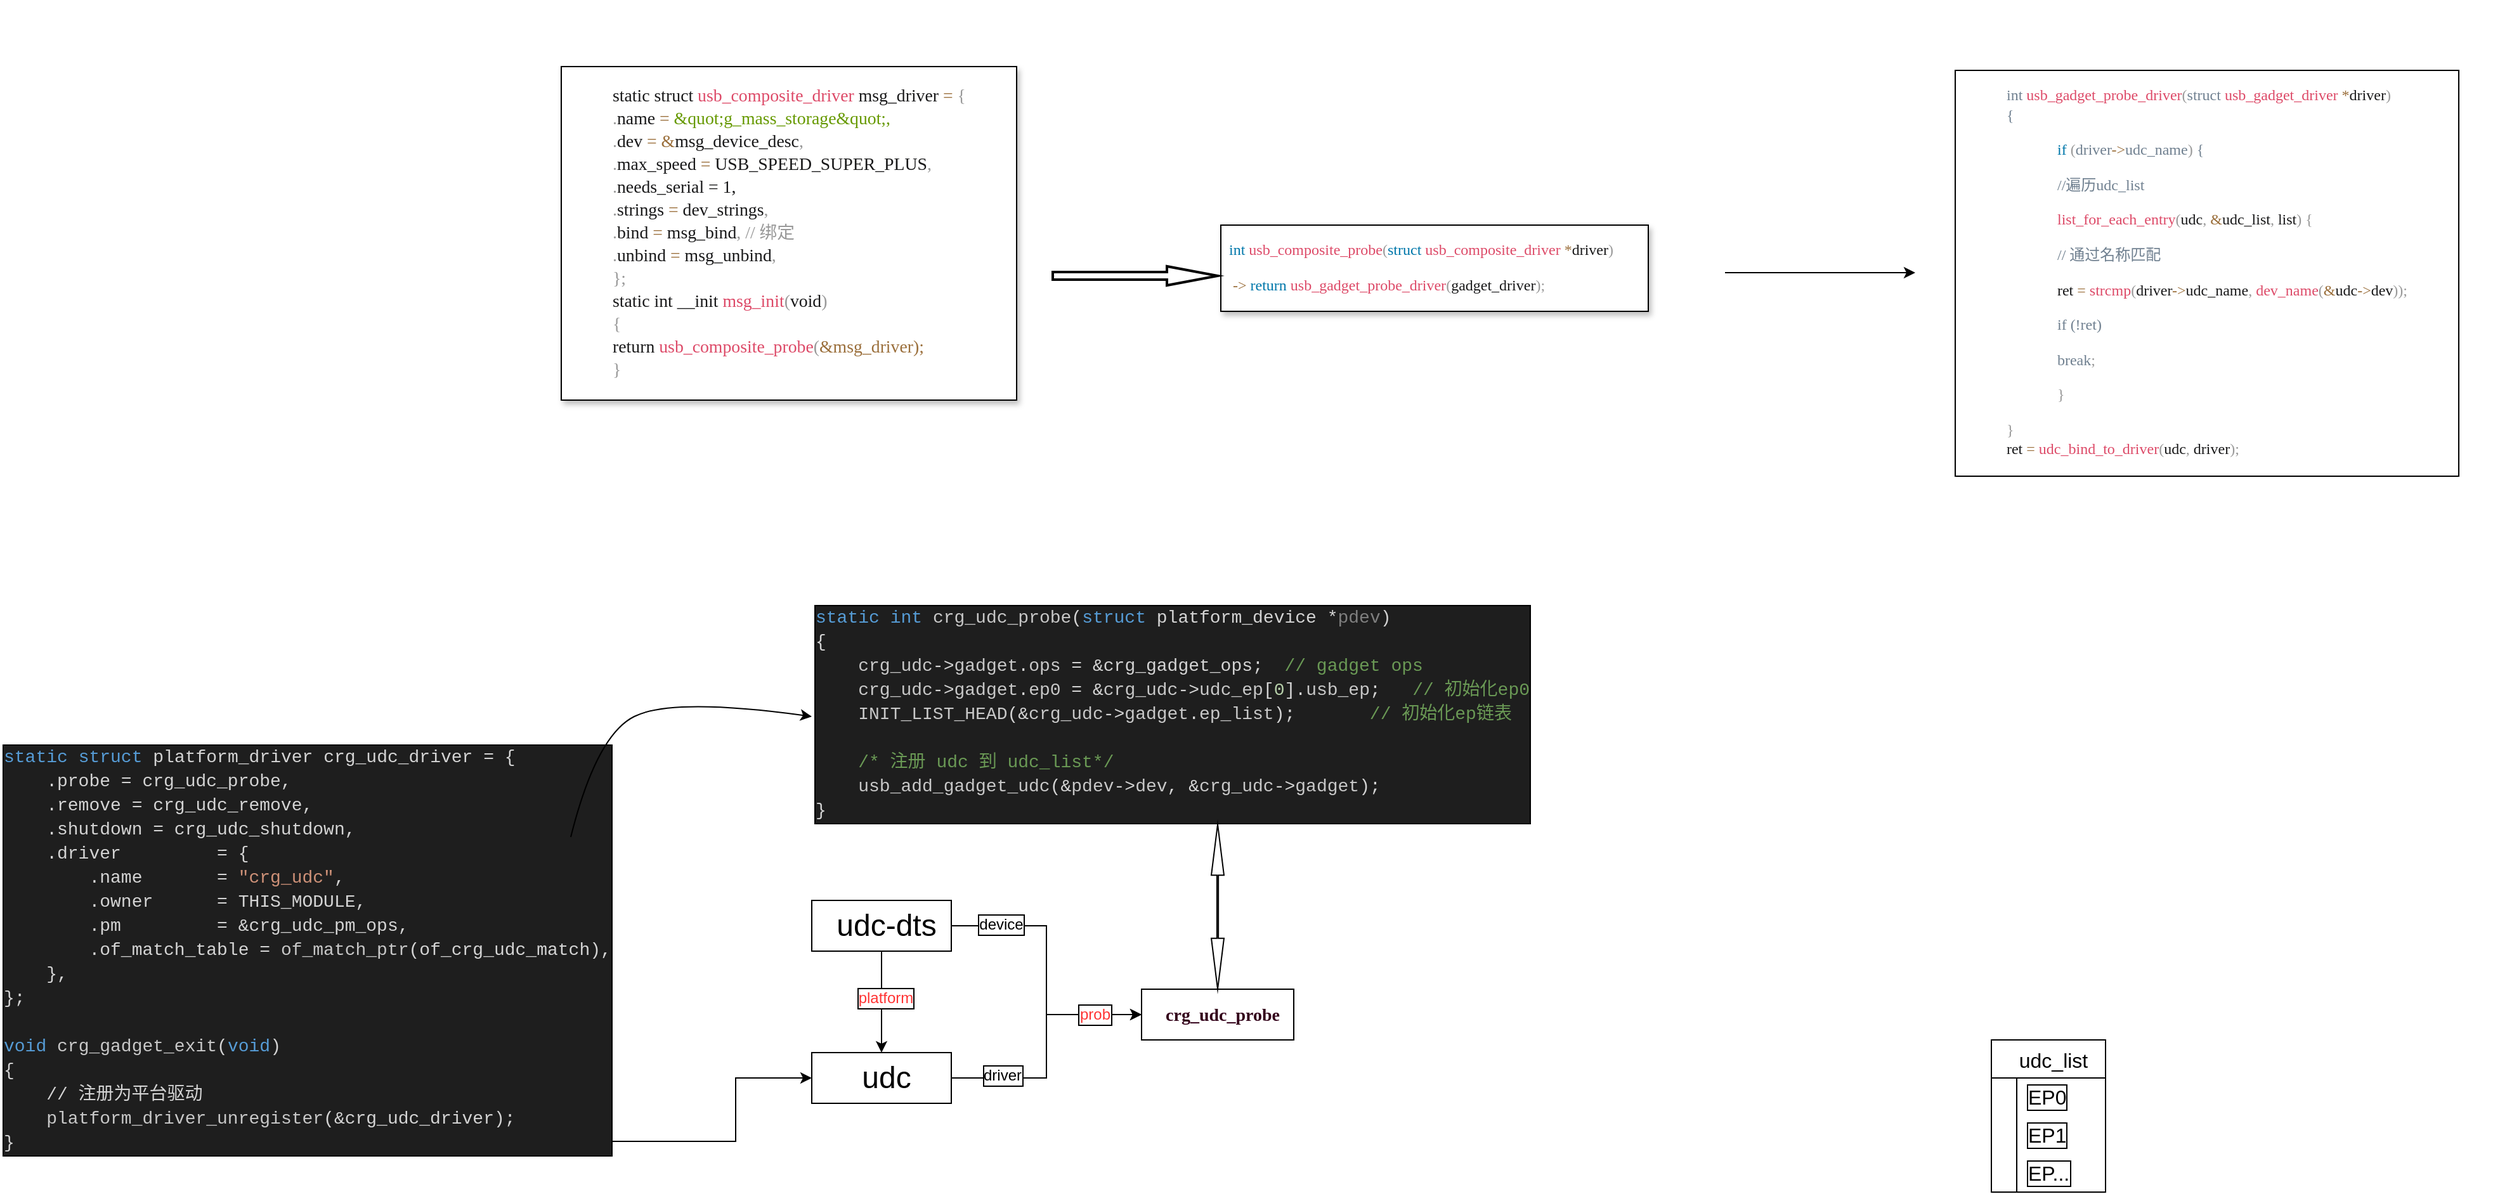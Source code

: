 <mxfile version="24.6.4" type="github">
  <diagram name="第 1 页" id="PCkdRjPO7_-sSv6l2gZ-">
    <mxGraphModel dx="3974" dy="1302" grid="1" gridSize="10" guides="1" tooltips="1" connect="1" arrows="1" fold="1" page="1" pageScale="1" pageWidth="827" pageHeight="1169" math="0" shadow="0">
      <root>
        <mxCell id="0" />
        <mxCell id="1" parent="0" />
        <mxCell id="ESOyB9AYNR1p5BY9LJph-37" value="&lt;div style=&quot;line-height: 1.3;font-family: Source Code Pro; text-align: left; vertical-align: top; color: #0077AA; font-size: 13.896px; font-style: normal; font-weight: normal;&quot;&gt;&lt;blockquote style=&quot;color: #19191A;&quot;&gt;&lt;span&gt;static&lt;/span&gt;&lt;span style=&quot;color: #19191A;&quot;&gt; &lt;/span&gt;&lt;span&gt;struct&lt;/span&gt;&lt;span style=&quot;color: #19191A;&quot;&gt; &lt;/span&gt;&lt;span style=&quot;color: #DD4A68;&quot;&gt;usb_composite_driver&lt;/span&gt;&lt;span style=&quot;color: #19191A;&quot;&gt; msg_driver &lt;/span&gt;&lt;span style=&quot;color: #9A6E3A;&quot;&gt;=&lt;/span&gt;&lt;span style=&quot;color: #19191A;&quot;&gt; &lt;/span&gt;&lt;span style=&quot;color: #999999;&quot;&gt;{&lt;br&gt;&lt;/span&gt;&lt;span style=&quot;color: #999999;&quot;&gt;.&lt;/span&gt;&lt;span&gt;name       &lt;/span&gt;&lt;span style=&quot;color: #9A6E3A;&quot;&gt;=&lt;/span&gt;&lt;span&gt; &lt;/span&gt;&lt;span style=&quot;color: #669900;&quot;&gt;&amp;amp;quot;g_mass_storage&amp;amp;quot;,&lt;br&gt;&lt;/span&gt;&lt;span style=&quot;color: #999999;&quot;&gt;.&lt;/span&gt;&lt;span&gt;dev        &lt;/span&gt;&lt;span style=&quot;color: #9A6E3A;&quot;&gt;=&lt;/span&gt;&lt;span&gt; &lt;/span&gt;&lt;span style=&quot;color: #9A6E3A;&quot;&gt;&amp;amp;&lt;/span&gt;&lt;span&gt;msg_device_desc&lt;/span&gt;&lt;span style=&quot;color: #999999;&quot;&gt;,&lt;br&gt;&lt;/span&gt;&lt;span style=&quot;color: #999999;&quot;&gt;.&lt;/span&gt;&lt;span&gt;max_speed  &lt;/span&gt;&lt;span style=&quot;color: #9A6E3A;&quot;&gt;=&lt;/span&gt;&lt;span&gt; USB_SPEED_SUPER_PLUS&lt;/span&gt;&lt;span style=&quot;color: #999999;&quot;&gt;,&lt;br&gt;&lt;/span&gt;&lt;span style=&quot;color: #999999;&quot;&gt;.&lt;/span&gt;&lt;span&gt;needs_serial   = 1,&lt;br&gt;&lt;/span&gt;&lt;span style=&quot;color: #999999;&quot;&gt;.&lt;/span&gt;&lt;span&gt;strings    &lt;/span&gt;&lt;span style=&quot;color: #9A6E3A;&quot;&gt;=&lt;/span&gt;&lt;span&gt; dev_strings&lt;/span&gt;&lt;span style=&quot;color: #999999;&quot;&gt;,&lt;br&gt;&lt;/span&gt;&lt;span style=&quot;color: #999999;&quot;&gt;.&lt;/span&gt;&lt;span&gt;bind       &lt;/span&gt;&lt;span style=&quot;color: #9A6E3A;&quot;&gt;=&lt;/span&gt;&lt;span&gt; msg_bind&lt;/span&gt;&lt;span style=&quot;color: #999999;&quot;&gt;, // 绑定&lt;br&gt;&lt;/span&gt;&lt;span style=&quot;color: #999999;&quot;&gt;.&lt;/span&gt;&lt;span style=&quot;color: #19191A;&quot;&gt;unbind     &lt;/span&gt;&lt;span style=&quot;color: #9A6E3A;&quot;&gt;=&lt;/span&gt;&lt;span style=&quot;color: #19191A;&quot;&gt; msg_unbind&lt;/span&gt;&lt;span style=&quot;color: #999999;&quot;&gt;,&lt;br&gt;&lt;/span&gt;&lt;span style=&quot;color: #999999;&quot;&gt;}&lt;/span&gt;&lt;span style=&quot;color: #999999;&quot;&gt;;&lt;/span&gt;&lt;br&gt;&lt;span&gt;static&lt;/span&gt;&lt;span style=&quot;color: #19191A;&quot;&gt; &lt;/span&gt;&lt;span&gt;int&lt;/span&gt;&lt;span style=&quot;color: #19191A;&quot;&gt; __init &lt;/span&gt;&lt;span style=&quot;color: #DD4A68;&quot;&gt;msg_init&lt;/span&gt;&lt;span style=&quot;color: #999999;&quot;&gt;(&lt;/span&gt;&lt;span&gt;void&lt;/span&gt;&lt;span style=&quot;color: #999999;&quot;&gt;)&lt;br&gt;&lt;/span&gt;&lt;span style=&quot;color: #999999;&quot;&gt;{&lt;br&gt;&lt;/span&gt;&lt;span&gt;return&lt;/span&gt;&lt;span style=&quot;color: #19191A;&quot;&gt; &lt;/span&gt;&lt;span style=&quot;color: #DD4A68;&quot;&gt;usb_composite_probe&lt;/span&gt;&lt;span style=&quot;color: #999999;&quot;&gt;(&lt;/span&gt;&lt;span style=&quot;color: #9A6E3A;&quot;&gt;&amp;amp;msg_driver);&lt;br&gt;&lt;/span&gt;&lt;span style=&quot;color: #999999;&quot;&gt;}&lt;/span&gt;&lt;/blockquote&gt;&lt;p&gt;&lt;span&gt;&lt;/span&gt;&lt;/p&gt;&lt;p&gt;&lt;span&gt;&lt;/span&gt;&lt;/p&gt;&lt;p&gt;&lt;span&gt;&lt;/span&gt;&lt;/p&gt;&lt;p&gt;&lt;span&gt;&lt;/span&gt;&lt;/p&gt;&lt;p&gt;&lt;span&gt;&lt;/span&gt;&lt;/p&gt;&lt;p&gt;&lt;span&gt;&lt;/span&gt;&lt;/p&gt;&lt;/div&gt;" style="text;whiteSpace=wrap;html=1;labelBorderColor=default;textShadow=1;labelBackgroundColor=default;" parent="1" vertex="1">
          <mxGeometry x="-890" y="285" width="390" height="290" as="geometry" />
        </mxCell>
        <mxCell id="oMi_tc-Ln19UIqllwzs8-1" value="&lt;span id=&quot;boardmix-data-meta&quot;&gt;&lt;/span&gt;&lt;span id=&quot;boardmix-data-buffer&quot;&gt;&lt;/span&gt;" style="text;whiteSpace=wrap;html=1;" vertex="1" parent="1">
          <mxGeometry x="-110" y="420" width="30" height="20" as="geometry" />
        </mxCell>
        <mxCell id="oMi_tc-Ln19UIqllwzs8-2" value="&lt;span id=&quot;boardmix-data-meta&quot;&gt;&lt;/span&gt;&lt;span id=&quot;boardmix-data-buffer&quot;&gt;&lt;/span&gt;" style="text;whiteSpace=wrap;html=1;" vertex="1" parent="1">
          <mxGeometry x="-140" y="240" width="30" height="20" as="geometry" />
        </mxCell>
        <mxCell id="oMi_tc-Ln19UIqllwzs8-12" style="edgeStyle=orthogonalEdgeStyle;rounded=0;orthogonalLoop=1;jettySize=auto;html=1;fontFamily=Helvetica;fontSize=12;fontColor=default;labelBorderColor=default;labelBackgroundColor=default;" edge="1" parent="1" source="oMi_tc-Ln19UIqllwzs8-5" target="oMi_tc-Ln19UIqllwzs8-11">
          <mxGeometry relative="1" as="geometry" />
        </mxCell>
        <mxCell id="oMi_tc-Ln19UIqllwzs8-5" value="&lt;div style=&quot;line-height: 1.3;font-family: Source Code Pro; text-align: left; vertical-align: top; color: #19191A; font-size: 12.0px; font-style: normal; font-weight: normal;&quot;&gt;&lt;p style=&quot;color: #0077AA;&quot;&gt;&lt;span&gt;&amp;nbsp; int&lt;/span&gt;&lt;span style=&quot;color: #19191A;&quot;&gt; &lt;/span&gt;&lt;span style=&quot;color: #DD4A68;&quot;&gt;usb_composite_probe&lt;/span&gt;&lt;span style=&quot;color: #999999;&quot;&gt;(&lt;/span&gt;&lt;span&gt;struct&lt;/span&gt;&lt;span style=&quot;color: #19191A;&quot;&gt; &lt;/span&gt;&lt;span style=&quot;color: #DD4A68;&quot;&gt;usb_composite_driver&lt;/span&gt;&lt;span style=&quot;color: #19191A;&quot;&gt; &lt;/span&gt;&lt;span style=&quot;color: #9A6E3A;&quot;&gt;*&lt;/span&gt;&lt;span style=&quot;color: #19191A;&quot;&gt;driver&lt;/span&gt;&lt;span style=&quot;color: #999999;&quot;&gt;)&amp;nbsp; &amp;nbsp; &amp;nbsp; &amp;nbsp; &amp;nbsp;&lt;/span&gt;&lt;/p&gt;&lt;p&gt;&lt;span&gt;&lt;/span&gt;&lt;span style=&quot;color: #9A6E3A;&quot;&gt;&amp;nbsp; &amp;nbsp;-&amp;gt; &lt;/span&gt;&lt;span style=&quot;color: #0077AA;&quot;&gt;return&lt;/span&gt;&lt;span&gt; &lt;/span&gt;&lt;span style=&quot;color: #DD4A68;&quot;&gt;usb_gadget_probe_driver&lt;/span&gt;&lt;span style=&quot;color: #999999;&quot;&gt;(&lt;/span&gt;&lt;span&gt;gadget_driver&lt;/span&gt;&lt;span style=&quot;color: #999999;&quot;&gt;);&lt;/span&gt;&lt;/p&gt;&lt;/div&gt;" style="text;whiteSpace=wrap;html=1;labelBorderColor=default;textShadow=1;labelBackgroundColor=default;" vertex="1" parent="1">
          <mxGeometry x="-370" y="410" width="400" height="90" as="geometry" />
        </mxCell>
        <mxCell id="oMi_tc-Ln19UIqllwzs8-8" value="" style="verticalLabelPosition=bottom;verticalAlign=top;html=1;strokeWidth=2;shape=mxgraph.arrows2.arrow;dy=0.6;dx=40;notch=0;" vertex="1" parent="1">
          <mxGeometry x="-500" y="450" width="130" height="15" as="geometry" />
        </mxCell>
        <UserObject label="&lt;div style=&quot;line-height: 1.3; font-family: &amp;quot;Source Code Pro&amp;quot;; text-align: left; vertical-align: top; color: rgb(0, 119, 170);&quot;&gt;&lt;blockquote style=&quot;color: #708090;&quot;&gt;int&lt;span style=&quot;color: #19191A;&quot;&gt; &lt;/span&gt;&lt;span style=&quot;color: #DD4A68;&quot;&gt;usb_gadget_probe_driver&lt;/span&gt;&lt;span style=&quot;color: #999999;&quot;&gt;(&lt;/span&gt;struct&lt;span style=&quot;color: #19191A;&quot;&gt; &lt;/span&gt;&lt;span style=&quot;color: #DD4A68;&quot;&gt;usb_gadget_driver&lt;/span&gt;&lt;span style=&quot;color: #19191A;&quot;&gt; &lt;/span&gt;&lt;span style=&quot;color: #9A6E3A;&quot;&gt;*&lt;/span&gt;&lt;span style=&quot;color: #19191A;&quot;&gt;driver&lt;/span&gt;&lt;span style=&quot;color: #999999;&quot;&gt;)&lt;br&gt;&lt;/span&gt;{&lt;br&gt;&lt;/blockquote&gt;&lt;/div&gt;&lt;blockquote style=&quot;margin: 0 0 0 40px; border: none; padding: 0px;&quot;&gt;&lt;div style=&quot;line-height: 1.3; font-family: &amp;quot;Source Code Pro&amp;quot;; text-align: left; vertical-align: top; color: rgb(0, 119, 170);&quot;&gt;&lt;blockquote style=&quot;color: #708090;&quot;&gt;&lt;span style=&quot;color: #0077AA;&quot;&gt;if&lt;/span&gt; &lt;span style=&quot;color: #999999;&quot;&gt;(&lt;/span&gt;driver&lt;span style=&quot;color: #9A6E3A;&quot;&gt;-&amp;gt;&lt;/span&gt;udc_name&lt;span style=&quot;color: #999999;&quot;&gt;)&lt;/span&gt; {&lt;/blockquote&gt;&lt;/div&gt;&lt;div style=&quot;line-height: 1.3; font-family: &amp;quot;Source Code Pro&amp;quot;; text-align: left; vertical-align: top; color: rgb(0, 119, 170);&quot;&gt;&lt;blockquote style=&quot;color: #708090;&quot;&gt;         //遍历udc_list&lt;/blockquote&gt;&lt;/div&gt;&lt;div style=&quot;line-height: 1.3; font-family: &amp;quot;Source Code Pro&amp;quot;; text-align: left; vertical-align: top; color: rgb(0, 119, 170);&quot;&gt;&lt;blockquote style=&quot;color: #708090;&quot;&gt;&lt;span style=&quot;color: #DD4A68;&quot;&gt;list_for_each_entry&lt;/span&gt;&lt;span style=&quot;color: #999999;&quot;&gt;(&lt;/span&gt;&lt;span style=&quot;color: #19191A;&quot;&gt;udc&lt;/span&gt;&lt;span style=&quot;color: #999999;&quot;&gt;,&lt;/span&gt;&lt;span style=&quot;color: #19191A;&quot;&gt; &lt;/span&gt;&lt;span style=&quot;color: #9A6E3A;&quot;&gt;&amp;amp;&lt;/span&gt;&lt;span style=&quot;color: #19191A;&quot;&gt;udc_list&lt;/span&gt;&lt;span style=&quot;color: #999999;&quot;&gt;,&lt;/span&gt;&lt;span style=&quot;color: #19191A;&quot;&gt; list&lt;/span&gt;&lt;span style=&quot;color: #999999;&quot;&gt;)&lt;/span&gt;&lt;span style=&quot;color: #19191A;&quot;&gt; &lt;/span&gt;&lt;span style=&quot;color: #999999;&quot;&gt;{&lt;br&gt;&lt;/span&gt;&lt;/blockquote&gt;&lt;/div&gt;&lt;div style=&quot;line-height: 1.3; font-family: &amp;quot;Source Code Pro&amp;quot;; text-align: left; vertical-align: top; color: rgb(0, 119, 170);&quot;&gt;&lt;blockquote style=&quot;color: #708090;&quot;&gt;&lt;span style=&quot;color: #708090;&quot;&gt;// 通过名称匹配&lt;/span&gt;&lt;/blockquote&gt;&lt;/div&gt;&lt;div style=&quot;line-height: 1.3; font-family: &amp;quot;Source Code Pro&amp;quot;; text-align: left; vertical-align: top; color: rgb(0, 119, 170);&quot;&gt;&lt;blockquote style=&quot;color: #708090;&quot;&gt;&lt;span style=&quot;color: #19191A;&quot;&gt;            ret &lt;/span&gt;&lt;span style=&quot;color: #9A6E3A;&quot;&gt;=&lt;/span&gt;&lt;span style=&quot;color: #19191A;&quot;&gt; &lt;/span&gt;&lt;span style=&quot;color: #DD4A68;&quot;&gt;strcmp&lt;/span&gt;&lt;span style=&quot;color: #999999;&quot;&gt;(&lt;/span&gt;&lt;span style=&quot;color: #19191A;&quot;&gt;driver&lt;/span&gt;&lt;span style=&quot;color: #9A6E3A;&quot;&gt;-&amp;gt;&lt;/span&gt;&lt;span style=&quot;color: #19191A;&quot;&gt;udc_name&lt;/span&gt;&lt;span style=&quot;color: #999999;&quot;&gt;,&lt;/span&gt;&lt;span style=&quot;color: #19191A;&quot;&gt; &lt;/span&gt;&lt;span style=&quot;color: #DD4A68;&quot;&gt;dev_name&lt;/span&gt;&lt;span style=&quot;color: #999999;&quot;&gt;(&lt;/span&gt;&lt;span style=&quot;color: #9A6E3A;&quot;&gt;&amp;amp;&lt;/span&gt;&lt;span style=&quot;color: #19191A;&quot;&gt;udc&lt;/span&gt;&lt;span style=&quot;color: #9A6E3A;&quot;&gt;-&amp;gt;&lt;/span&gt;&lt;span style=&quot;color: #19191A;&quot;&gt;dev&lt;/span&gt;&lt;span style=&quot;color: #999999;&quot;&gt;)&lt;/span&gt;&lt;span style=&quot;color: #999999;&quot;&gt;)&lt;/span&gt;&lt;span style=&quot;color: #999999;&quot;&gt;;&lt;br&gt;&lt;/span&gt;&lt;/blockquote&gt;&lt;/div&gt;&lt;div style=&quot;line-height: 1.3; font-family: &amp;quot;Source Code Pro&amp;quot;; text-align: left; vertical-align: top; color: rgb(0, 119, 170);&quot;&gt;&lt;blockquote style=&quot;color: #708090;&quot;&gt;if (!ret)&lt;/blockquote&gt;&lt;/div&gt;&lt;div style=&quot;line-height: 1.3; font-family: &amp;quot;Source Code Pro&amp;quot;; text-align: left; vertical-align: top; color: rgb(0, 119, 170);&quot;&gt;&lt;blockquote style=&quot;color: #708090;&quot;&gt;break&lt;span style=&quot;color: #999999;&quot;&gt;;&lt;br&gt;&lt;/span&gt;&lt;/blockquote&gt;&lt;/div&gt;&lt;div style=&quot;line-height: 1.3; font-family: &amp;quot;Source Code Pro&amp;quot;; text-align: left; vertical-align: top; color: rgb(0, 119, 170);&quot;&gt;&lt;blockquote style=&quot;color: #708090;&quot;&gt;&lt;span style=&quot;color: #999999;&quot;&gt;}&lt;/span&gt;&lt;/blockquote&gt;&lt;/div&gt;&lt;/blockquote&gt;&lt;div style=&quot;line-height: 1.3; font-family: &amp;quot;Source Code Pro&amp;quot;; text-align: left; vertical-align: top; color: rgb(0, 119, 170);&quot;&gt;&lt;blockquote style=&quot;color: #708090;&quot;&gt;&lt;span style=&quot;color: #999999;&quot;&gt;}&lt;br&gt;&lt;/span&gt;&lt;span style=&quot;color: #19191A;&quot;&gt;    ret &lt;/span&gt;&lt;span style=&quot;color: #9A6E3A;&quot;&gt;=&lt;/span&gt;&lt;span style=&quot;color: #19191A;&quot;&gt; &lt;/span&gt;&lt;span style=&quot;color: #DD4A68;&quot;&gt;udc_bind_to_driver&lt;/span&gt;&lt;span style=&quot;color: #999999;&quot;&gt;(&lt;/span&gt;&lt;span style=&quot;color: #19191A;&quot;&gt;udc&lt;/span&gt;&lt;span style=&quot;color: #999999;&quot;&gt;,&lt;/span&gt;&lt;span style=&quot;color: #19191A;&quot;&gt; driver&lt;/span&gt;&lt;span style=&quot;color: #999999;&quot;&gt;)&lt;/span&gt;&lt;span style=&quot;color: #999999;&quot;&gt;;&lt;/span&gt;&lt;/blockquote&gt;&lt;p&gt;&lt;span style=&quot;color: #19191A;&quot;&gt;&lt;/span&gt;&lt;/p&gt;&lt;p&gt;&lt;span style=&quot;color: #19191A;&quot;&gt;&lt;/span&gt;&lt;/p&gt;&lt;p&gt;&lt;span style=&quot;color: #19191A;&quot;&gt;&lt;/span&gt;&lt;/p&gt;&lt;p&gt;&lt;span style=&quot;color: #19191A;&quot;&gt;&lt;/span&gt;&lt;/p&gt;&lt;p&gt;&lt;span style=&quot;color: #19191A;&quot;&gt;&lt;/span&gt;&lt;/p&gt;&lt;p&gt;&lt;span style=&quot;color: #19191A;&quot;&gt;&lt;/span&gt;&lt;/p&gt;&lt;p&gt;&lt;span style=&quot;color: #19191A;&quot;&gt;&lt;/span&gt;&lt;/p&gt;&lt;/div&gt;" placeholders="1" name="Variable" id="oMi_tc-Ln19UIqllwzs8-11">
          <mxCell style="text;html=1;strokeColor=none;fillColor=none;align=center;verticalAlign=middle;whiteSpace=wrap;overflow=hidden;fontFamily=Helvetica;fontSize=12;fontColor=default;labelBorderColor=default;labelBackgroundColor=default;" vertex="1" parent="1">
            <mxGeometry x="180" y="290" width="460" height="330" as="geometry" />
          </mxCell>
        </UserObject>
        <mxCell id="oMi_tc-Ln19UIqllwzs8-17" style="edgeStyle=orthogonalEdgeStyle;rounded=0;orthogonalLoop=1;jettySize=auto;html=1;exitX=0.5;exitY=1;exitDx=0;exitDy=0;fontFamily=Helvetica;fontSize=12;fontColor=default;labelBorderColor=default;labelBackgroundColor=default;" edge="1" parent="1" source="oMi_tc-Ln19UIqllwzs8-15" target="oMi_tc-Ln19UIqllwzs8-16">
          <mxGeometry relative="1" as="geometry" />
        </mxCell>
        <mxCell id="oMi_tc-Ln19UIqllwzs8-18" value="&lt;font color=&quot;#ff3333&quot;&gt;platform&lt;/font&gt;" style="edgeLabel;html=1;align=center;verticalAlign=middle;resizable=0;points=[];spacingLeft=8;fontFamily=Helvetica;fontSize=12;fontColor=default;labelBorderColor=default;labelBackgroundColor=default;fillColor=none;gradientColor=none;" vertex="1" connectable="0" parent="oMi_tc-Ln19UIqllwzs8-17">
          <mxGeometry x="-0.072" y="-1" relative="1" as="geometry">
            <mxPoint as="offset" />
          </mxGeometry>
        </mxCell>
        <mxCell id="oMi_tc-Ln19UIqllwzs8-19" style="edgeStyle=orthogonalEdgeStyle;rounded=0;orthogonalLoop=1;jettySize=auto;html=1;exitX=1;exitY=0.5;exitDx=0;exitDy=0;fontFamily=Helvetica;fontSize=12;fontColor=default;labelBorderColor=default;labelBackgroundColor=default;entryX=0;entryY=0.5;entryDx=0;entryDy=0;" edge="1" parent="1" source="oMi_tc-Ln19UIqllwzs8-15" target="oMi_tc-Ln19UIqllwzs8-20">
          <mxGeometry relative="1" as="geometry">
            <mxPoint x="-430" y="969.724" as="targetPoint" />
          </mxGeometry>
        </mxCell>
        <mxCell id="oMi_tc-Ln19UIqllwzs8-23" value="device" style="edgeLabel;html=1;align=center;verticalAlign=middle;resizable=0;points=[];spacingLeft=8;fontFamily=Helvetica;fontSize=12;fontColor=default;labelBorderColor=default;labelBackgroundColor=default;fillColor=none;gradientColor=none;" vertex="1" connectable="0" parent="oMi_tc-Ln19UIqllwzs8-19">
          <mxGeometry x="-0.682" y="1" relative="1" as="geometry">
            <mxPoint as="offset" />
          </mxGeometry>
        </mxCell>
        <mxCell id="oMi_tc-Ln19UIqllwzs8-15" value="udc-dts" style="whiteSpace=wrap;html=1;align=center;verticalAlign=middle;spacingLeft=8;fontFamily=Helvetica;fontSize=24;fontColor=default;labelBorderColor=none;labelBackgroundColor=default;fillColor=none;gradientColor=none;horizontal=1;" vertex="1" parent="1">
          <mxGeometry x="-690" y="950" width="110" height="40" as="geometry" />
        </mxCell>
        <mxCell id="oMi_tc-Ln19UIqllwzs8-21" style="edgeStyle=orthogonalEdgeStyle;rounded=0;orthogonalLoop=1;jettySize=auto;html=1;entryX=0;entryY=0.5;entryDx=0;entryDy=0;fontFamily=Helvetica;fontSize=12;fontColor=default;labelBorderColor=default;labelBackgroundColor=default;" edge="1" parent="1" source="oMi_tc-Ln19UIqllwzs8-16" target="oMi_tc-Ln19UIqllwzs8-20">
          <mxGeometry relative="1" as="geometry" />
        </mxCell>
        <mxCell id="oMi_tc-Ln19UIqllwzs8-22" value="&lt;font color=&quot;#ff3333&quot;&gt;prob&lt;/font&gt;" style="edgeLabel;html=1;align=center;verticalAlign=middle;resizable=0;points=[];spacingLeft=8;fontFamily=Helvetica;fontSize=12;fontColor=default;labelBorderColor=default;labelBackgroundColor=default;fillColor=none;gradientColor=none;" vertex="1" connectable="0" parent="oMi_tc-Ln19UIqllwzs8-21">
          <mxGeometry x="0.588" relative="1" as="geometry">
            <mxPoint as="offset" />
          </mxGeometry>
        </mxCell>
        <mxCell id="oMi_tc-Ln19UIqllwzs8-24" value="driver" style="edgeLabel;html=1;align=center;verticalAlign=middle;resizable=0;points=[];spacingLeft=8;fontFamily=Helvetica;fontSize=12;fontColor=default;labelBorderColor=default;labelBackgroundColor=default;fillColor=none;gradientColor=none;" vertex="1" connectable="0" parent="oMi_tc-Ln19UIqllwzs8-21">
          <mxGeometry x="-0.643" y="2" relative="1" as="geometry">
            <mxPoint as="offset" />
          </mxGeometry>
        </mxCell>
        <mxCell id="oMi_tc-Ln19UIqllwzs8-16" value="udc" style="whiteSpace=wrap;html=1;align=center;verticalAlign=middle;spacingLeft=8;fontFamily=Helvetica;fontSize=24;fontColor=default;labelBorderColor=none;labelBackgroundColor=default;fillColor=none;gradientColor=none;horizontal=1;" vertex="1" parent="1">
          <mxGeometry x="-690" y="1070" width="110" height="40" as="geometry" />
        </mxCell>
        <mxCell id="oMi_tc-Ln19UIqllwzs8-20" value="&lt;div&gt;&lt;div style=&quot;line-height: 19px;&quot;&gt;&lt;div style=&quot;font-size: 14px; line-height: 19px;&quot;&gt;&lt;div style=&quot;line-height: 19px;&quot;&gt;crg_udc_probe&lt;/div&gt;&lt;/div&gt;&lt;/div&gt;&lt;/div&gt;" style="whiteSpace=wrap;html=1;align=center;verticalAlign=middle;spacingLeft=8;fontFamily=Tahoma;fontSize=24;fontColor=#33001A;labelBorderColor=none;labelBackgroundColor=default;fillColor=none;gradientColor=none;horizontal=1;fontStyle=1" vertex="1" parent="1">
          <mxGeometry x="-430" y="1020" width="120" height="40" as="geometry" />
        </mxCell>
        <mxCell id="oMi_tc-Ln19UIqllwzs8-67" style="edgeStyle=orthogonalEdgeStyle;rounded=0;orthogonalLoop=1;jettySize=auto;html=1;exitX=1;exitY=1;exitDx=0;exitDy=0;entryX=0;entryY=0.5;entryDx=0;entryDy=0;fontFamily=Helvetica;fontSize=12;fontColor=default;labelBorderColor=default;labelBackgroundColor=default;" edge="1" parent="1" source="oMi_tc-Ln19UIqllwzs8-25" target="oMi_tc-Ln19UIqllwzs8-16">
          <mxGeometry relative="1" as="geometry">
            <Array as="points">
              <mxPoint x="-750" y="1140" />
              <mxPoint x="-750" y="1090" />
            </Array>
          </mxGeometry>
        </mxCell>
        <mxCell id="oMi_tc-Ln19UIqllwzs8-25" value="&lt;div style=&quot;color: #d4d4d4;background-color: #1e1e1e;font-family: Consolas, &#39;Courier New&#39;, monospace;font-weight: normal;font-size: 14px;line-height: 19px;white-space: pre;&quot;&gt;&lt;div&gt;&lt;span style=&quot;color: #569cd6;&quot;&gt;static&lt;/span&gt;&lt;span style=&quot;color: #d4d4d4;&quot;&gt; &lt;/span&gt;&lt;span style=&quot;color: #569cd6;&quot;&gt;struct&lt;/span&gt;&lt;span style=&quot;color: #d4d4d4;&quot;&gt; platform_driver crg_udc_driver = {&lt;/span&gt;&lt;/div&gt;&lt;div&gt;&lt;span style=&quot;color: #d4d4d4;&quot;&gt;&amp;nbsp; &amp;nbsp; .probe = crg_udc_probe,&lt;/span&gt;&lt;/div&gt;&lt;div&gt;&lt;span style=&quot;color: #d4d4d4;&quot;&gt;&amp;nbsp; &amp;nbsp; .remove = crg_udc_remove,&lt;/span&gt;&lt;/div&gt;&lt;div&gt;&lt;span style=&quot;color: #d4d4d4;&quot;&gt;&amp;nbsp; &amp;nbsp; .shutdown = crg_udc_shutdown,&lt;/span&gt;&lt;/div&gt;&lt;div&gt;&lt;span style=&quot;color: #d4d4d4;&quot;&gt;&amp;nbsp; &amp;nbsp; .driver &amp;nbsp; &amp;nbsp; &amp;nbsp; &amp;nbsp; = {&lt;/span&gt;&lt;/div&gt;&lt;div&gt;&lt;span style=&quot;color: #d4d4d4;&quot;&gt;&amp;nbsp; &amp;nbsp; &amp;nbsp; &amp;nbsp; .name &amp;nbsp; &amp;nbsp; &amp;nbsp; = &lt;/span&gt;&lt;span style=&quot;color: #ce9178;&quot;&gt;&quot;crg_udc&quot;&lt;/span&gt;&lt;span style=&quot;color: #d4d4d4;&quot;&gt;,&lt;/span&gt;&lt;/div&gt;&lt;div&gt;&lt;span style=&quot;color: #d4d4d4;&quot;&gt;&amp;nbsp; &amp;nbsp; &amp;nbsp; &amp;nbsp; .owner &amp;nbsp; &amp;nbsp; &amp;nbsp;= THIS_MODULE,&lt;/span&gt;&lt;/div&gt;&lt;div&gt;&lt;span style=&quot;color: #d4d4d4;&quot;&gt;&amp;nbsp; &amp;nbsp; &amp;nbsp; &amp;nbsp; .pm &amp;nbsp; &amp;nbsp; &amp;nbsp; &amp;nbsp; = &amp;amp;crg_udc_pm_ops,&lt;/span&gt;&lt;/div&gt;&lt;div&gt;&lt;span style=&quot;color: #d4d4d4;&quot;&gt;&amp;nbsp; &amp;nbsp; &amp;nbsp; &amp;nbsp; .of_match_table = &lt;/span&gt;&lt;span style=&quot;color: #c8c8c8;&quot;&gt;of_match_ptr&lt;/span&gt;&lt;span style=&quot;color: #d4d4d4;&quot;&gt;(of_crg_udc_match),&lt;/span&gt;&lt;/div&gt;&lt;div&gt;&lt;span style=&quot;color: #d4d4d4;&quot;&gt;&amp;nbsp; &amp;nbsp; },&lt;/span&gt;&lt;/div&gt;&lt;div&gt;&lt;span style=&quot;color: #d4d4d4;&quot;&gt;};&lt;/span&gt;&lt;/div&gt;&lt;br&gt;&lt;div&gt;&lt;span style=&quot;color: #569cd6;&quot;&gt;void&lt;/span&gt;&lt;span style=&quot;color: #d4d4d4;&quot;&gt; &lt;/span&gt;&lt;span style=&quot;color: #c8c8c8;&quot;&gt;crg_gadget_exit&lt;/span&gt;&lt;span style=&quot;color: #d4d4d4;&quot;&gt;(&lt;/span&gt;&lt;span style=&quot;color: #569cd6;&quot;&gt;void&lt;/span&gt;&lt;span style=&quot;color: #d4d4d4;&quot;&gt;)&lt;/span&gt;&lt;/div&gt;&lt;div&gt;&lt;span style=&quot;color: #d4d4d4;&quot;&gt;{&lt;/span&gt;&lt;/div&gt;&lt;div&gt;&lt;span style=&quot;color: #d4d4d4;&quot;&gt;    // 注册为平台驱动&lt;/span&gt;&lt;/div&gt;&lt;div&gt;&lt;span style=&quot;color: #d4d4d4;&quot;&gt;&amp;nbsp; &amp;nbsp; &lt;/span&gt;&lt;span style=&quot;color: #c8c8c8;&quot;&gt;platform_driver_unregister&lt;/span&gt;&lt;span style=&quot;color: #d4d4d4;&quot;&gt;(&amp;amp;crg_udc_driver);&lt;/span&gt;&lt;/div&gt;&lt;div&gt;&lt;span style=&quot;color: #d4d4d4;&quot;&gt;}&lt;/span&gt;&lt;/div&gt;&lt;/div&gt;" style="text;whiteSpace=wrap;html=1;fontFamily=Helvetica;fontSize=12;fontColor=default;labelBorderColor=default;labelBackgroundColor=default;textShadow=0;" vertex="1" parent="1">
          <mxGeometry x="-1330" y="820" width="450" height="320" as="geometry" />
        </mxCell>
        <mxCell id="oMi_tc-Ln19UIqllwzs8-62" value="&lt;div style=&quot;color: #d4d4d4;background-color: #1e1e1e;font-family: Consolas, &#39;Courier New&#39;, monospace;font-weight: normal;font-size: 14px;line-height: 19px;white-space: pre;&quot;&gt;&lt;div&gt;&lt;span style=&quot;color: #569cd6;&quot;&gt;static&lt;/span&gt;&lt;span style=&quot;color: #d4d4d4;&quot;&gt; &lt;/span&gt;&lt;span style=&quot;color: #569cd6;&quot;&gt;int&lt;/span&gt;&lt;span style=&quot;color: #d4d4d4;&quot;&gt; &lt;/span&gt;&lt;span style=&quot;color: #c8c8c8;&quot;&gt;crg_udc_probe&lt;/span&gt;&lt;span style=&quot;color: #d4d4d4;&quot;&gt;(&lt;/span&gt;&lt;span style=&quot;color: #569cd6;&quot;&gt;struct&lt;/span&gt;&lt;span style=&quot;color: #d4d4d4;&quot;&gt; platform_device *&lt;/span&gt;&lt;span style=&quot;color: #7f7f7f;&quot;&gt;pdev&lt;/span&gt;&lt;span style=&quot;color: #d4d4d4;&quot;&gt;)&lt;/span&gt;&lt;/div&gt;&lt;div&gt;&lt;span style=&quot;color: #d4d4d4;&quot;&gt;{&lt;/span&gt;&lt;/div&gt;&lt;div&gt;&lt;span style=&quot;color: #d4d4d4;&quot;&gt;&amp;nbsp; &amp;nbsp; &lt;/span&gt;&lt;span style=&quot;color: #c8c8c8;&quot;&gt;crg_udc&lt;/span&gt;&lt;span style=&quot;color: #d4d4d4;&quot;&gt;-&amp;gt;&lt;/span&gt;&lt;span style=&quot;color: #c8c8c8;&quot;&gt;gadget&lt;/span&gt;&lt;span style=&quot;color: #d4d4d4;&quot;&gt;.&lt;/span&gt;&lt;span style=&quot;color: #c8c8c8;&quot;&gt;ops&lt;/span&gt;&lt;span style=&quot;color: #d4d4d4;&quot;&gt; = &amp;amp;crg_gadget_ops;&lt;/span&gt;&lt;span style=&quot;color: #6a9955;&quot;&gt; &amp;nbsp;// gadget ops&lt;/span&gt;&lt;/div&gt;&lt;div&gt;&lt;span style=&quot;color: #d4d4d4;&quot;&gt;&amp;nbsp; &amp;nbsp; &lt;/span&gt;&lt;span style=&quot;color: #c8c8c8;&quot;&gt;crg_udc&lt;/span&gt;&lt;span style=&quot;color: #d4d4d4;&quot;&gt;-&amp;gt;&lt;/span&gt;&lt;span style=&quot;color: #c8c8c8;&quot;&gt;gadget&lt;/span&gt;&lt;span style=&quot;color: #d4d4d4;&quot;&gt;.&lt;/span&gt;&lt;span style=&quot;color: #c8c8c8;&quot;&gt;ep0&lt;/span&gt;&lt;span style=&quot;color: #d4d4d4;&quot;&gt; = &amp;amp;&lt;/span&gt;&lt;span style=&quot;color: #c8c8c8;&quot;&gt;crg_udc&lt;/span&gt;&lt;span style=&quot;color: #d4d4d4;&quot;&gt;-&amp;gt;&lt;/span&gt;&lt;span style=&quot;color: #c8c8c8;&quot;&gt;udc_ep&lt;/span&gt;&lt;span style=&quot;color: #d4d4d4;&quot;&gt;[&lt;/span&gt;&lt;span style=&quot;color: #b5cea8;&quot;&gt;0&lt;/span&gt;&lt;span style=&quot;color: #d4d4d4;&quot;&gt;].&lt;/span&gt;&lt;span style=&quot;color: #c8c8c8;&quot;&gt;usb_ep&lt;/span&gt;&lt;span style=&quot;color: #d4d4d4;&quot;&gt;;&lt;/span&gt;&lt;span style=&quot;color: #6a9955;&quot;&gt; &amp;nbsp; // 初始化ep0&lt;/span&gt;&lt;/div&gt;&lt;div&gt;&lt;span style=&quot;color: #d4d4d4;&quot;&gt;&amp;nbsp; &amp;nbsp; &lt;/span&gt;&lt;span style=&quot;color: #c8c8c8;&quot;&gt;INIT_LIST_HEAD&lt;/span&gt;&lt;span style=&quot;color: #d4d4d4;&quot;&gt;(&amp;amp;&lt;/span&gt;&lt;span style=&quot;color: #c8c8c8;&quot;&gt;crg_udc&lt;/span&gt;&lt;span style=&quot;color: #d4d4d4;&quot;&gt;-&amp;gt;&lt;/span&gt;&lt;span style=&quot;color: #c8c8c8;&quot;&gt;gadget&lt;/span&gt;&lt;span style=&quot;color: #d4d4d4;&quot;&gt;.&lt;/span&gt;&lt;span style=&quot;color: #c8c8c8;&quot;&gt;ep_list&lt;/span&gt;&lt;span style=&quot;color: #d4d4d4;&quot;&gt;);&lt;/span&gt;&lt;span style=&quot;color: #6a9955;&quot;&gt; &amp;nbsp; &amp;nbsp; &amp;nbsp; // 初始化ep链表&lt;/span&gt;&lt;/div&gt;&lt;br&gt;&lt;div&gt;&lt;span style=&quot;color: #6a9955;&quot;&gt;&amp;nbsp; &amp;nbsp; /* 注册 udc 到 udc_list*/&lt;/span&gt;&lt;/div&gt;&lt;div&gt;&lt;span style=&quot;color: #d4d4d4;&quot;&gt;&amp;nbsp; &amp;nbsp; &lt;/span&gt;&lt;span style=&quot;color: #c8c8c8;&quot;&gt;usb_add_gadget_udc&lt;/span&gt;&lt;span style=&quot;color: #d4d4d4;&quot;&gt;(&amp;amp;&lt;/span&gt;&lt;span style=&quot;color: #c8c8c8;&quot;&gt;pdev&lt;/span&gt;&lt;span style=&quot;color: #d4d4d4;&quot;&gt;-&amp;gt;&lt;/span&gt;&lt;span style=&quot;color: #c8c8c8;&quot;&gt;dev&lt;/span&gt;&lt;span style=&quot;color: #d4d4d4;&quot;&gt;, &amp;amp;&lt;/span&gt;&lt;span style=&quot;color: #c8c8c8;&quot;&gt;crg_udc&lt;/span&gt;&lt;span style=&quot;color: #d4d4d4;&quot;&gt;-&amp;gt;&lt;/span&gt;&lt;span style=&quot;color: #c8c8c8;&quot;&gt;gadget&lt;/span&gt;&lt;span style=&quot;color: #d4d4d4;&quot;&gt;);&lt;/span&gt;&lt;/div&gt;&lt;div&gt;&lt;span style=&quot;color: #d4d4d4;&quot;&gt;}&lt;/span&gt;&lt;/div&gt;&lt;/div&gt;" style="text;whiteSpace=wrap;html=1;fontFamily=Helvetica;fontSize=12;fontColor=default;labelBorderColor=default;labelBackgroundColor=default;" vertex="1" parent="1">
          <mxGeometry x="-690" y="710" width="560" height="190" as="geometry" />
        </mxCell>
        <mxCell id="oMi_tc-Ln19UIqllwzs8-52" value="udc_list" style="shape=table;startSize=30;container=1;collapsible=0;childLayout=tableLayout;fixedRows=1;rowLines=0;fontStyle=0;strokeColor=default;fontSize=16;align=center;verticalAlign=middle;spacingLeft=8;fontFamily=Helvetica;fontColor=default;labelBorderColor=none;labelBackgroundColor=default;fillColor=none;gradientColor=none;" vertex="1" parent="1">
          <mxGeometry x="240" y="1060" width="90" height="120" as="geometry" />
        </mxCell>
        <mxCell id="oMi_tc-Ln19UIqllwzs8-53" value="" style="shape=tableRow;horizontal=0;startSize=0;swimlaneHead=0;swimlaneBody=0;top=0;left=0;bottom=0;right=0;collapsible=0;dropTarget=0;fillColor=none;points=[[0,0.5],[1,0.5]];portConstraint=eastwest;strokeColor=inherit;fontSize=16;align=left;verticalAlign=middle;spacingLeft=8;fontFamily=Helvetica;fontColor=default;labelBorderColor=default;labelBackgroundColor=default;" vertex="1" parent="oMi_tc-Ln19UIqllwzs8-52">
          <mxGeometry y="30" width="90" height="30" as="geometry" />
        </mxCell>
        <mxCell id="oMi_tc-Ln19UIqllwzs8-54" value="" style="shape=partialRectangle;html=1;whiteSpace=wrap;connectable=0;fillColor=none;top=0;left=0;bottom=0;right=0;overflow=hidden;pointerEvents=1;strokeColor=inherit;fontSize=16;align=left;verticalAlign=middle;spacingLeft=8;fontFamily=Helvetica;fontColor=default;labelBorderColor=default;labelBackgroundColor=default;" vertex="1" parent="oMi_tc-Ln19UIqllwzs8-53">
          <mxGeometry width="20" height="30" as="geometry">
            <mxRectangle width="20" height="30" as="alternateBounds" />
          </mxGeometry>
        </mxCell>
        <mxCell id="oMi_tc-Ln19UIqllwzs8-55" value="EP0" style="shape=partialRectangle;html=1;whiteSpace=wrap;connectable=0;fillColor=none;top=0;left=0;bottom=0;right=0;align=left;spacingLeft=6;overflow=hidden;strokeColor=inherit;fontSize=16;verticalAlign=middle;fontFamily=Helvetica;fontColor=default;labelBorderColor=default;labelBackgroundColor=default;" vertex="1" parent="oMi_tc-Ln19UIqllwzs8-53">
          <mxGeometry x="20" width="70" height="30" as="geometry">
            <mxRectangle width="70" height="30" as="alternateBounds" />
          </mxGeometry>
        </mxCell>
        <mxCell id="oMi_tc-Ln19UIqllwzs8-56" value="" style="shape=tableRow;horizontal=0;startSize=0;swimlaneHead=0;swimlaneBody=0;top=0;left=0;bottom=0;right=0;collapsible=0;dropTarget=0;fillColor=none;points=[[0,0.5],[1,0.5]];portConstraint=eastwest;strokeColor=inherit;fontSize=16;align=left;verticalAlign=middle;spacingLeft=8;fontFamily=Helvetica;fontColor=default;labelBorderColor=default;labelBackgroundColor=default;" vertex="1" parent="oMi_tc-Ln19UIqllwzs8-52">
          <mxGeometry y="60" width="90" height="30" as="geometry" />
        </mxCell>
        <mxCell id="oMi_tc-Ln19UIqllwzs8-57" value="" style="shape=partialRectangle;html=1;whiteSpace=wrap;connectable=0;fillColor=none;top=0;left=0;bottom=0;right=0;overflow=hidden;strokeColor=inherit;fontSize=16;align=left;verticalAlign=middle;spacingLeft=8;fontFamily=Helvetica;fontColor=default;labelBorderColor=default;labelBackgroundColor=default;" vertex="1" parent="oMi_tc-Ln19UIqllwzs8-56">
          <mxGeometry width="20" height="30" as="geometry">
            <mxRectangle width="20" height="30" as="alternateBounds" />
          </mxGeometry>
        </mxCell>
        <mxCell id="oMi_tc-Ln19UIqllwzs8-58" value="EP1" style="shape=partialRectangle;html=1;whiteSpace=wrap;connectable=0;fillColor=none;top=0;left=0;bottom=0;right=0;align=left;spacingLeft=6;overflow=hidden;strokeColor=inherit;fontSize=16;verticalAlign=middle;fontFamily=Helvetica;fontColor=default;labelBorderColor=default;labelBackgroundColor=default;" vertex="1" parent="oMi_tc-Ln19UIqllwzs8-56">
          <mxGeometry x="20" width="70" height="30" as="geometry">
            <mxRectangle width="70" height="30" as="alternateBounds" />
          </mxGeometry>
        </mxCell>
        <mxCell id="oMi_tc-Ln19UIqllwzs8-59" value="" style="shape=tableRow;horizontal=0;startSize=0;swimlaneHead=0;swimlaneBody=0;top=0;left=0;bottom=0;right=0;collapsible=0;dropTarget=0;fillColor=none;points=[[0,0.5],[1,0.5]];portConstraint=eastwest;strokeColor=inherit;fontSize=16;align=left;verticalAlign=middle;spacingLeft=8;fontFamily=Helvetica;fontColor=default;labelBorderColor=default;labelBackgroundColor=default;" vertex="1" parent="oMi_tc-Ln19UIqllwzs8-52">
          <mxGeometry y="90" width="90" height="30" as="geometry" />
        </mxCell>
        <mxCell id="oMi_tc-Ln19UIqllwzs8-60" value="" style="shape=partialRectangle;html=1;whiteSpace=wrap;connectable=0;fillColor=none;top=0;left=0;bottom=0;right=0;overflow=hidden;strokeColor=inherit;fontSize=16;align=left;verticalAlign=middle;spacingLeft=8;fontFamily=Helvetica;fontColor=default;labelBorderColor=default;labelBackgroundColor=default;" vertex="1" parent="oMi_tc-Ln19UIqllwzs8-59">
          <mxGeometry width="20" height="30" as="geometry">
            <mxRectangle width="20" height="30" as="alternateBounds" />
          </mxGeometry>
        </mxCell>
        <mxCell id="oMi_tc-Ln19UIqllwzs8-61" value="EP..." style="shape=partialRectangle;html=1;whiteSpace=wrap;connectable=0;fillColor=none;top=0;left=0;bottom=0;right=0;align=left;spacingLeft=6;overflow=hidden;strokeColor=inherit;fontSize=16;verticalAlign=middle;fontFamily=Helvetica;fontColor=default;labelBorderColor=default;labelBackgroundColor=default;" vertex="1" parent="oMi_tc-Ln19UIqllwzs8-59">
          <mxGeometry x="20" width="70" height="30" as="geometry">
            <mxRectangle width="70" height="30" as="alternateBounds" />
          </mxGeometry>
        </mxCell>
        <mxCell id="oMi_tc-Ln19UIqllwzs8-69" value="" style="curved=1;endArrow=classic;html=1;rounded=0;fontFamily=Helvetica;fontSize=12;fontColor=default;labelBorderColor=default;labelBackgroundColor=default;exitX=1;exitY=0.25;exitDx=0;exitDy=0;entryX=0;entryY=0.5;entryDx=0;entryDy=0;" edge="1" parent="1" source="oMi_tc-Ln19UIqllwzs8-25" target="oMi_tc-Ln19UIqllwzs8-62">
          <mxGeometry width="50" height="50" relative="1" as="geometry">
            <mxPoint x="-910" y="820" as="sourcePoint" />
            <mxPoint x="-860" y="770" as="targetPoint" />
            <Array as="points">
              <mxPoint x="-860" y="820" />
              <mxPoint x="-800" y="790" />
            </Array>
          </mxGeometry>
        </mxCell>
        <mxCell id="oMi_tc-Ln19UIqllwzs8-70" value="" style="shape=doubleArrow;direction=south;whiteSpace=wrap;html=1;align=left;verticalAlign=middle;spacingLeft=8;fontFamily=Helvetica;fontSize=12;fontColor=default;labelBorderColor=default;labelBackgroundColor=default;fillColor=none;gradientColor=none;arrowWidth=0.111;arrowSize=0.309;" vertex="1" parent="1">
          <mxGeometry x="-375" y="890" width="10" height="130" as="geometry" />
        </mxCell>
      </root>
    </mxGraphModel>
  </diagram>
</mxfile>
